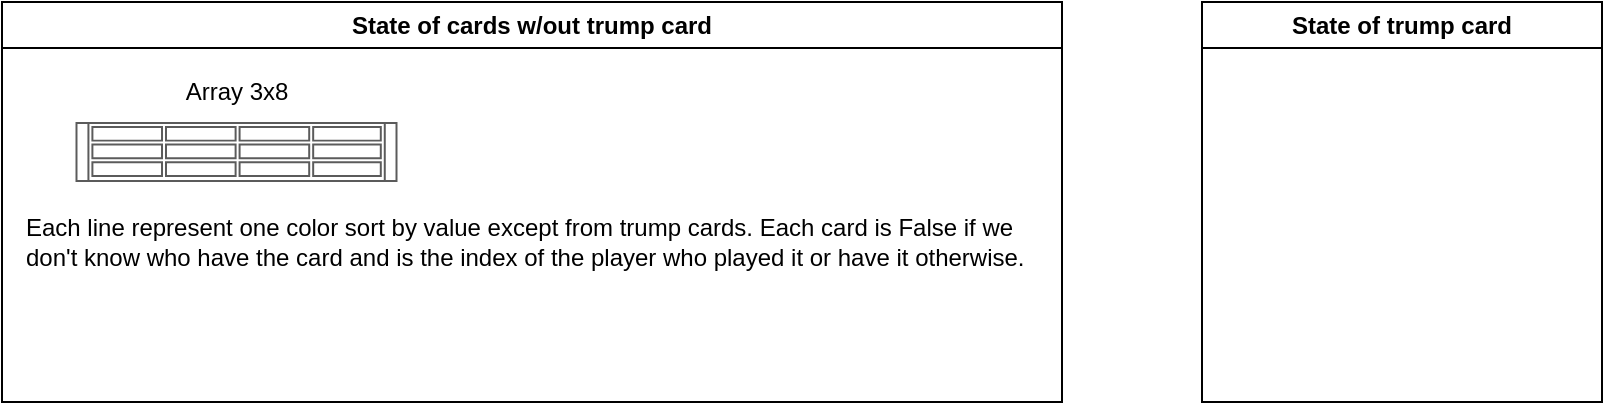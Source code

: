 <mxfile version="20.7.3" type="github">
  <diagram id="P9NDywGPbr0W-xS4hxjc" name="Page-1">
    <mxGraphModel dx="1369" dy="647" grid="1" gridSize="10" guides="1" tooltips="1" connect="1" arrows="1" fold="1" page="1" pageScale="1" pageWidth="850" pageHeight="1100" math="0" shadow="0">
      <root>
        <mxCell id="0" />
        <mxCell id="1" parent="0" />
        <mxCell id="vXzIw3CqGGfsxf80SK9W-9" value="State of cards w/out trump card" style="swimlane;whiteSpace=wrap;html=1;startSize=23;" vertex="1" parent="1">
          <mxGeometry x="30" y="40" width="530" height="200" as="geometry" />
        </mxCell>
        <mxCell id="vXzIw3CqGGfsxf80SK9W-11" value="Array 3x8" style="text;html=1;align=center;verticalAlign=middle;resizable=0;points=[];autosize=1;strokeColor=none;fillColor=none;" vertex="1" parent="vXzIw3CqGGfsxf80SK9W-9">
          <mxGeometry x="82.25" y="30" width="70" height="30" as="geometry" />
        </mxCell>
        <mxCell id="vXzIw3CqGGfsxf80SK9W-12" value="" style="shape=mxgraph.rack.oracle.sun_storage_2500-m2_array;html=1;labelPosition=right;align=left;spacingLeft=15;dashed=0;shadow=0;fillColor=#ffffff;" vertex="1" parent="vXzIw3CqGGfsxf80SK9W-9">
          <mxGeometry x="36.75" y="60" width="161" height="30" as="geometry" />
        </mxCell>
        <mxCell id="vXzIw3CqGGfsxf80SK9W-14" value="&lt;div align=&quot;left&quot;&gt;Each line represent one color sort by value except from trump cards. Each card is False if we &lt;br&gt;&lt;/div&gt;&lt;div align=&quot;left&quot;&gt;don&#39;t know who have the card and is the index of the player who played it or have it otherwise.&lt;br&gt;&lt;/div&gt;" style="text;html=1;align=left;verticalAlign=middle;resizable=1;points=[];strokeColor=none;fillColor=none;movable=1;rotatable=1;deletable=1;editable=1;connectable=1;" vertex="1" parent="vXzIw3CqGGfsxf80SK9W-9">
          <mxGeometry x="10" y="100" width="520" height="40" as="geometry" />
        </mxCell>
        <mxCell id="vXzIw3CqGGfsxf80SK9W-10" value="State of trump card" style="swimlane;whiteSpace=wrap;html=1;startSize=23;" vertex="1" parent="1">
          <mxGeometry x="630" y="40" width="200" height="200" as="geometry" />
        </mxCell>
      </root>
    </mxGraphModel>
  </diagram>
</mxfile>
